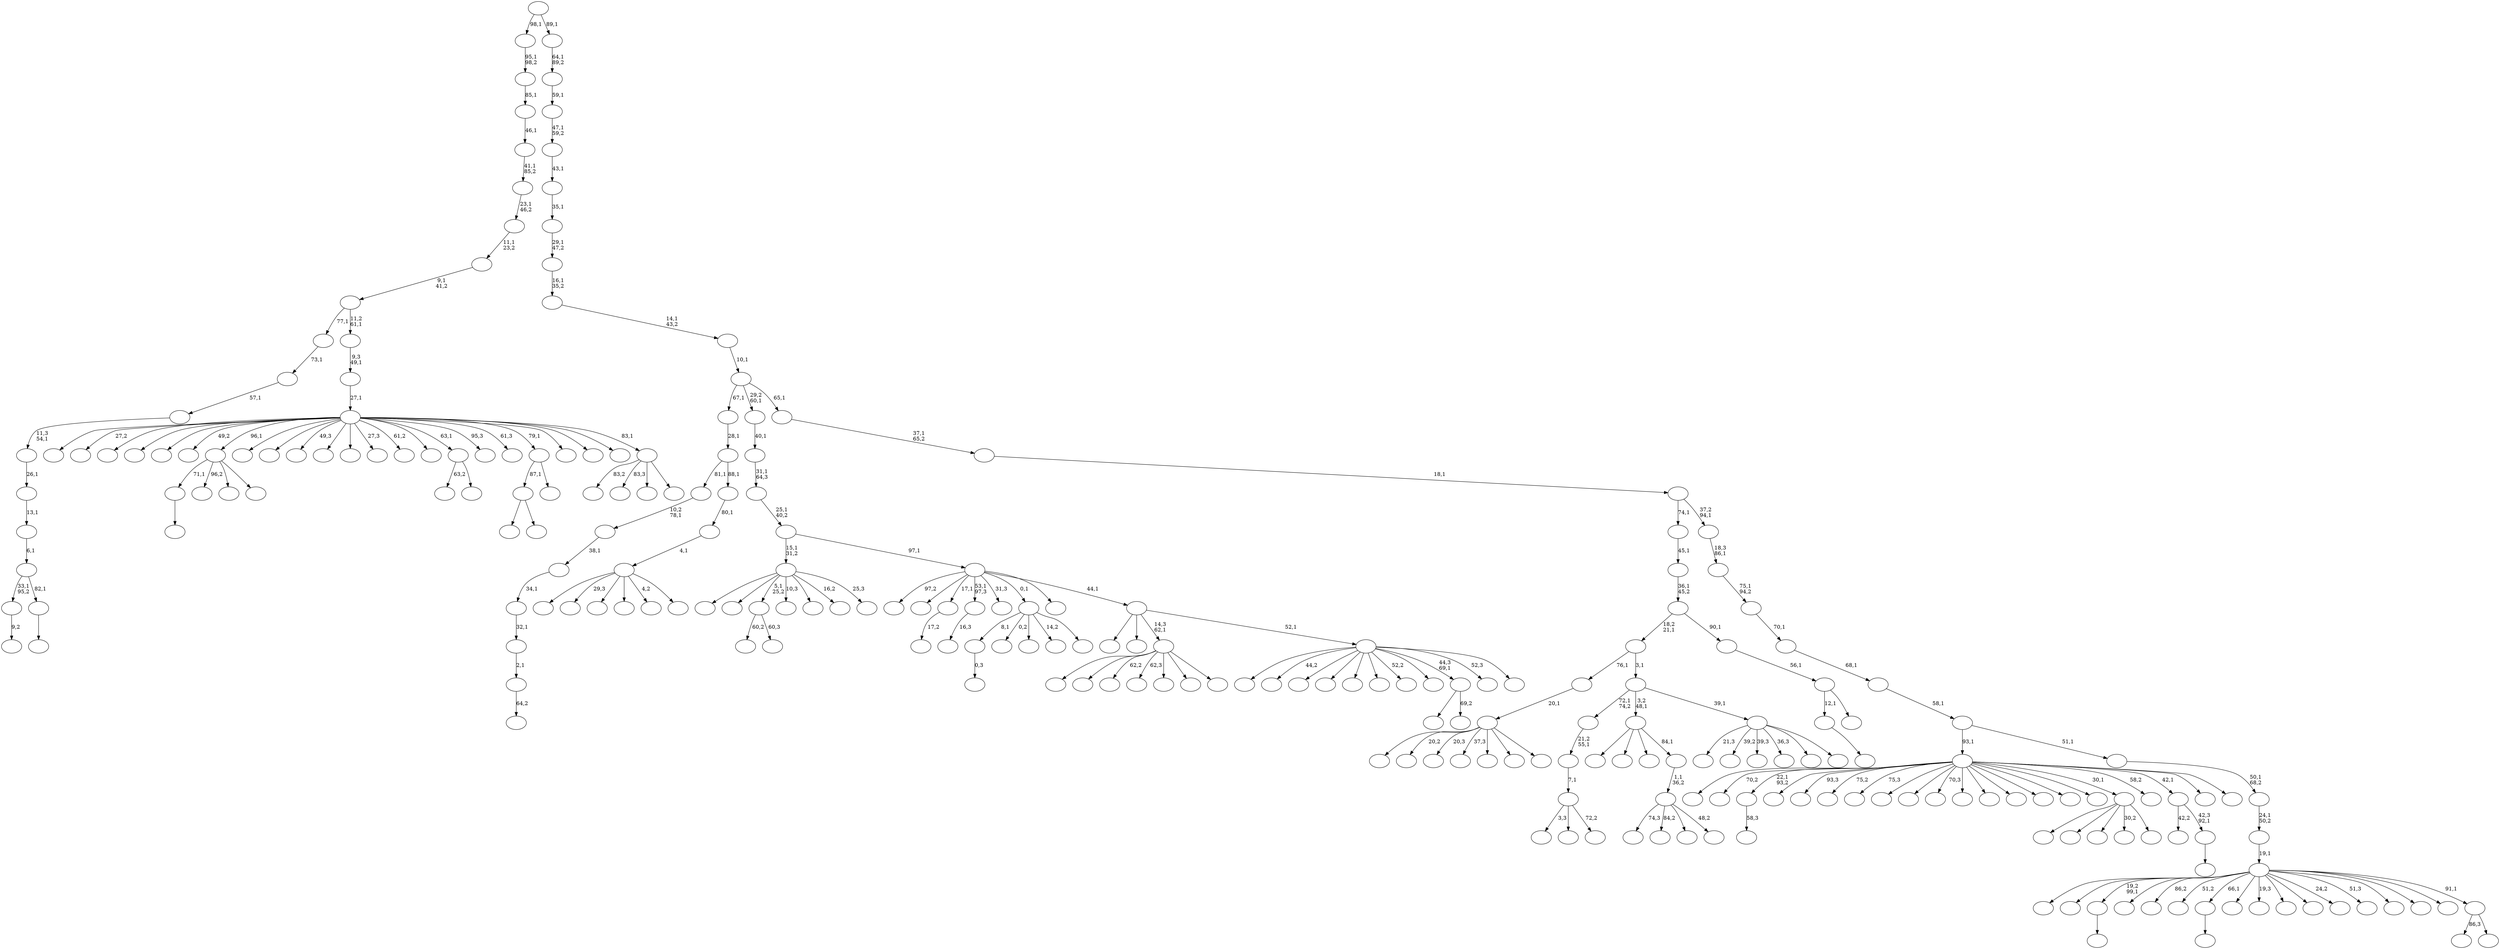 digraph T {
	250 [label=""]
	249 [label=""]
	248 [label=""]
	247 [label=""]
	246 [label=""]
	245 [label=""]
	244 [label=""]
	243 [label=""]
	242 [label=""]
	241 [label=""]
	240 [label=""]
	239 [label=""]
	238 [label=""]
	237 [label=""]
	236 [label=""]
	235 [label=""]
	234 [label=""]
	233 [label=""]
	232 [label=""]
	231 [label=""]
	230 [label=""]
	229 [label=""]
	228 [label=""]
	227 [label=""]
	226 [label=""]
	225 [label=""]
	224 [label=""]
	223 [label=""]
	222 [label=""]
	221 [label=""]
	220 [label=""]
	219 [label=""]
	218 [label=""]
	217 [label=""]
	216 [label=""]
	215 [label=""]
	214 [label=""]
	213 [label=""]
	212 [label=""]
	211 [label=""]
	210 [label=""]
	209 [label=""]
	208 [label=""]
	207 [label=""]
	206 [label=""]
	205 [label=""]
	204 [label=""]
	203 [label=""]
	202 [label=""]
	201 [label=""]
	200 [label=""]
	199 [label=""]
	198 [label=""]
	197 [label=""]
	196 [label=""]
	195 [label=""]
	194 [label=""]
	193 [label=""]
	192 [label=""]
	191 [label=""]
	190 [label=""]
	189 [label=""]
	188 [label=""]
	187 [label=""]
	186 [label=""]
	185 [label=""]
	184 [label=""]
	183 [label=""]
	182 [label=""]
	181 [label=""]
	180 [label=""]
	179 [label=""]
	178 [label=""]
	177 [label=""]
	176 [label=""]
	175 [label=""]
	174 [label=""]
	173 [label=""]
	172 [label=""]
	171 [label=""]
	170 [label=""]
	169 [label=""]
	168 [label=""]
	167 [label=""]
	166 [label=""]
	165 [label=""]
	164 [label=""]
	163 [label=""]
	162 [label=""]
	161 [label=""]
	160 [label=""]
	159 [label=""]
	158 [label=""]
	157 [label=""]
	156 [label=""]
	155 [label=""]
	154 [label=""]
	153 [label=""]
	152 [label=""]
	151 [label=""]
	150 [label=""]
	149 [label=""]
	148 [label=""]
	147 [label=""]
	146 [label=""]
	145 [label=""]
	144 [label=""]
	143 [label=""]
	142 [label=""]
	141 [label=""]
	140 [label=""]
	139 [label=""]
	138 [label=""]
	137 [label=""]
	136 [label=""]
	135 [label=""]
	134 [label=""]
	133 [label=""]
	132 [label=""]
	131 [label=""]
	130 [label=""]
	129 [label=""]
	128 [label=""]
	127 [label=""]
	126 [label=""]
	125 [label=""]
	124 [label=""]
	123 [label=""]
	122 [label=""]
	121 [label=""]
	120 [label=""]
	119 [label=""]
	118 [label=""]
	117 [label=""]
	116 [label=""]
	115 [label=""]
	114 [label=""]
	113 [label=""]
	112 [label=""]
	111 [label=""]
	110 [label=""]
	109 [label=""]
	108 [label=""]
	107 [label=""]
	106 [label=""]
	105 [label=""]
	104 [label=""]
	103 [label=""]
	102 [label=""]
	101 [label=""]
	100 [label=""]
	99 [label=""]
	98 [label=""]
	97 [label=""]
	96 [label=""]
	95 [label=""]
	94 [label=""]
	93 [label=""]
	92 [label=""]
	91 [label=""]
	90 [label=""]
	89 [label=""]
	88 [label=""]
	87 [label=""]
	86 [label=""]
	85 [label=""]
	84 [label=""]
	83 [label=""]
	82 [label=""]
	81 [label=""]
	80 [label=""]
	79 [label=""]
	78 [label=""]
	77 [label=""]
	76 [label=""]
	75 [label=""]
	74 [label=""]
	73 [label=""]
	72 [label=""]
	71 [label=""]
	70 [label=""]
	69 [label=""]
	68 [label=""]
	67 [label=""]
	66 [label=""]
	65 [label=""]
	64 [label=""]
	63 [label=""]
	62 [label=""]
	61 [label=""]
	60 [label=""]
	59 [label=""]
	58 [label=""]
	57 [label=""]
	56 [label=""]
	55 [label=""]
	54 [label=""]
	53 [label=""]
	52 [label=""]
	51 [label=""]
	50 [label=""]
	49 [label=""]
	48 [label=""]
	47 [label=""]
	46 [label=""]
	45 [label=""]
	44 [label=""]
	43 [label=""]
	42 [label=""]
	41 [label=""]
	40 [label=""]
	39 [label=""]
	38 [label=""]
	37 [label=""]
	36 [label=""]
	35 [label=""]
	34 [label=""]
	33 [label=""]
	32 [label=""]
	31 [label=""]
	30 [label=""]
	29 [label=""]
	28 [label=""]
	27 [label=""]
	26 [label=""]
	25 [label=""]
	24 [label=""]
	23 [label=""]
	22 [label=""]
	21 [label=""]
	20 [label=""]
	19 [label=""]
	18 [label=""]
	17 [label=""]
	16 [label=""]
	15 [label=""]
	14 [label=""]
	13 [label=""]
	12 [label=""]
	11 [label=""]
	10 [label=""]
	9 [label=""]
	8 [label=""]
	7 [label=""]
	6 [label=""]
	5 [label=""]
	4 [label=""]
	3 [label=""]
	2 [label=""]
	1 [label=""]
	0 [label=""]
	243 -> 244 [label="0,3"]
	237 -> 238 [label=""]
	233 -> 247 [label="60,2"]
	233 -> 234 [label="60,3"]
	224 -> 225 [label=""]
	221 -> 222 [label="17,2"]
	219 -> 220 [label="58,3"]
	213 -> 214 [label="9,2"]
	202 -> 203 [label=""]
	199 -> 212 [label="3,3"]
	199 -> 201 [label=""]
	199 -> 200 [label="72,2"]
	198 -> 199 [label="7,1"]
	197 -> 198 [label="21,2\n55,1"]
	194 -> 195 [label="16,3"]
	187 -> 188 [label="64,2"]
	186 -> 187 [label="2,1"]
	185 -> 186 [label="32,1"]
	184 -> 185 [label="34,1"]
	183 -> 184 [label="38,1"]
	182 -> 183 [label="10,2\n78,1"]
	174 -> 175 [label=""]
	172 -> 173 [label=""]
	171 -> 213 [label="33,1\n95,2"]
	171 -> 172 [label="82,1"]
	170 -> 171 [label="6,1"]
	169 -> 170 [label="13,1"]
	168 -> 169 [label="26,1"]
	167 -> 168 [label="11,3\n54,1"]
	166 -> 167 [label="57,1"]
	165 -> 166 [label="73,1"]
	161 -> 202 [label="71,1"]
	161 -> 191 [label="96,2"]
	161 -> 179 [label=""]
	161 -> 162 [label=""]
	156 -> 243 [label="8,1"]
	156 -> 190 [label="0,2"]
	156 -> 176 [label=""]
	156 -> 160 [label="14,2"]
	156 -> 157 [label=""]
	117 -> 226 [label=""]
	117 -> 215 [label="29,3"]
	117 -> 148 [label=""]
	117 -> 133 [label=""]
	117 -> 121 [label="4,2"]
	117 -> 118 [label=""]
	116 -> 117 [label="4,1"]
	115 -> 116 [label="80,1"]
	114 -> 182 [label="81,1"]
	114 -> 115 [label="88,1"]
	113 -> 114 [label="28,1"]
	108 -> 209 [label=""]
	108 -> 109 [label=""]
	105 -> 131 [label="63,2"]
	105 -> 106 [label=""]
	92 -> 108 [label="87,1"]
	92 -> 93 [label=""]
	87 -> 230 [label=""]
	87 -> 210 [label=""]
	87 -> 178 [label=""]
	87 -> 164 [label="30,2"]
	87 -> 88 [label=""]
	85 -> 207 [label=""]
	85 -> 205 [label="20,2"]
	85 -> 136 [label="20,3"]
	85 -> 134 [label="37,3"]
	85 -> 123 [label=""]
	85 -> 91 [label=""]
	85 -> 86 [label=""]
	84 -> 85 [label="20,1"]
	77 -> 78 [label=""]
	76 -> 242 [label="42,2"]
	76 -> 77 [label="42,3\n92,1"]
	72 -> 250 [label=""]
	72 -> 228 [label="70,2"]
	72 -> 219 [label="22,1\n93,2"]
	72 -> 218 [label=""]
	72 -> 216 [label="93,3"]
	72 -> 154 [label="75,2"]
	72 -> 149 [label="75,3"]
	72 -> 138 [label=""]
	72 -> 130 [label=""]
	72 -> 129 [label="70,3"]
	72 -> 128 [label=""]
	72 -> 119 [label=""]
	72 -> 110 [label=""]
	72 -> 107 [label=""]
	72 -> 103 [label=""]
	72 -> 98 [label=""]
	72 -> 87 [label="30,1"]
	72 -> 83 [label="58,2"]
	72 -> 76 [label="42,1"]
	72 -> 74 [label=""]
	72 -> 73 [label=""]
	67 -> 177 [label="74,3"]
	67 -> 100 [label="84,2"]
	67 -> 99 [label=""]
	67 -> 68 [label="48,2"]
	66 -> 67 [label="1,1\n36,2"]
	65 -> 248 [label=""]
	65 -> 152 [label=""]
	65 -> 79 [label=""]
	65 -> 66 [label="84,1"]
	63 -> 227 [label="21,3"]
	63 -> 211 [label="39,2"]
	63 -> 153 [label="39,3"]
	63 -> 132 [label="36,3"]
	63 -> 69 [label=""]
	63 -> 64 [label=""]
	62 -> 197 [label="72,1\n74,2"]
	62 -> 65 [label="3,2\n48,1"]
	62 -> 63 [label="39,1"]
	61 -> 84 [label="76,1"]
	61 -> 62 [label="3,1"]
	59 -> 224 [label="12,1"]
	59 -> 60 [label=""]
	58 -> 59 [label="56,1"]
	57 -> 61 [label="18,2\n21,1"]
	57 -> 58 [label="90,1"]
	56 -> 57 [label="36,1\n45,2"]
	55 -> 56 [label="45,1"]
	52 -> 241 [label=""]
	52 -> 217 [label=""]
	52 -> 180 [label="62,2"]
	52 -> 141 [label="62,3"]
	52 -> 101 [label=""]
	52 -> 96 [label=""]
	52 -> 53 [label=""]
	50 -> 90 [label=""]
	50 -> 51 [label="69,2"]
	48 -> 249 [label=""]
	48 -> 239 [label=""]
	48 -> 233 [label="5,1\n25,2"]
	48 -> 122 [label="10,3"]
	48 -> 95 [label=""]
	48 -> 89 [label="16,2"]
	48 -> 49 [label="25,3"]
	45 -> 127 [label="83,2"]
	45 -> 126 [label="83,3"]
	45 -> 104 [label=""]
	45 -> 46 [label=""]
	44 -> 245 [label=""]
	44 -> 232 [label="27,2"]
	44 -> 223 [label=""]
	44 -> 206 [label=""]
	44 -> 204 [label=""]
	44 -> 196 [label="49,2"]
	44 -> 161 [label="96,1"]
	44 -> 158 [label=""]
	44 -> 155 [label=""]
	44 -> 150 [label="49,3"]
	44 -> 145 [label=""]
	44 -> 140 [label=""]
	44 -> 135 [label="27,3"]
	44 -> 124 [label="61,2"]
	44 -> 111 [label=""]
	44 -> 105 [label="63,1"]
	44 -> 102 [label="95,3"]
	44 -> 94 [label="61,3"]
	44 -> 92 [label="79,1"]
	44 -> 80 [label=""]
	44 -> 75 [label=""]
	44 -> 71 [label=""]
	44 -> 45 [label="83,1"]
	43 -> 44 [label="27,1"]
	42 -> 43 [label="9,3\n49,1"]
	41 -> 165 [label="77,1"]
	41 -> 42 [label="11,2\n61,1"]
	40 -> 41 [label="9,1\n41,2"]
	39 -> 40 [label="11,1\n23,2"]
	38 -> 39 [label="23,1\n46,2"]
	37 -> 38 [label="41,1\n85,2"]
	36 -> 37 [label="46,1"]
	35 -> 36 [label="85,1"]
	34 -> 35 [label="95,1\n98,2"]
	32 -> 208 [label=""]
	32 -> 193 [label="44,2"]
	32 -> 163 [label=""]
	32 -> 151 [label=""]
	32 -> 143 [label=""]
	32 -> 125 [label=""]
	32 -> 112 [label="52,2"]
	32 -> 81 [label=""]
	32 -> 50 [label="44,3\n69,1"]
	32 -> 47 [label="52,3"]
	32 -> 33 [label=""]
	31 -> 231 [label=""]
	31 -> 159 [label=""]
	31 -> 52 [label="14,3\n62,1"]
	31 -> 32 [label="52,1"]
	30 -> 235 [label="97,2"]
	30 -> 229 [label=""]
	30 -> 221 [label="17,1"]
	30 -> 194 [label="53,1\n97,3"]
	30 -> 181 [label="31,3"]
	30 -> 156 [label="0,1"]
	30 -> 70 [label=""]
	30 -> 31 [label="44,1"]
	29 -> 48 [label="15,1\n31,2"]
	29 -> 30 [label="97,1"]
	28 -> 29 [label="25,1\n40,2"]
	27 -> 28 [label="31,1\n64,3"]
	26 -> 27 [label="40,1"]
	24 -> 142 [label="86,3"]
	24 -> 25 [label=""]
	23 -> 246 [label=""]
	23 -> 240 [label=""]
	23 -> 237 [label="19,2\n99,1"]
	23 -> 236 [label=""]
	23 -> 192 [label="86,2"]
	23 -> 189 [label="51,2"]
	23 -> 174 [label="66,1"]
	23 -> 147 [label=""]
	23 -> 146 [label="19,3"]
	23 -> 144 [label=""]
	23 -> 139 [label=""]
	23 -> 137 [label="24,2"]
	23 -> 120 [label="51,3"]
	23 -> 97 [label=""]
	23 -> 82 [label=""]
	23 -> 54 [label=""]
	23 -> 24 [label="91,1"]
	22 -> 23 [label="19,1"]
	21 -> 22 [label="24,1\n50,2"]
	20 -> 21 [label="50,1\n68,2"]
	19 -> 72 [label="93,1"]
	19 -> 20 [label="51,1"]
	18 -> 19 [label="58,1"]
	17 -> 18 [label="68,1"]
	16 -> 17 [label="70,1"]
	15 -> 16 [label="75,1\n94,2"]
	14 -> 15 [label="18,3\n86,1"]
	13 -> 55 [label="74,1"]
	13 -> 14 [label="37,2\n94,1"]
	12 -> 13 [label="18,1"]
	11 -> 12 [label="37,1\n65,2"]
	10 -> 113 [label="67,1"]
	10 -> 26 [label="29,2\n60,1"]
	10 -> 11 [label="65,1"]
	9 -> 10 [label="10,1"]
	8 -> 9 [label="14,1\n43,2"]
	7 -> 8 [label="16,1\n35,2"]
	6 -> 7 [label="29,1\n47,2"]
	5 -> 6 [label="35,1"]
	4 -> 5 [label="43,1"]
	3 -> 4 [label="47,1\n59,2"]
	2 -> 3 [label="59,1"]
	1 -> 2 [label="64,1\n89,2"]
	0 -> 34 [label="98,1"]
	0 -> 1 [label="89,1"]
}
